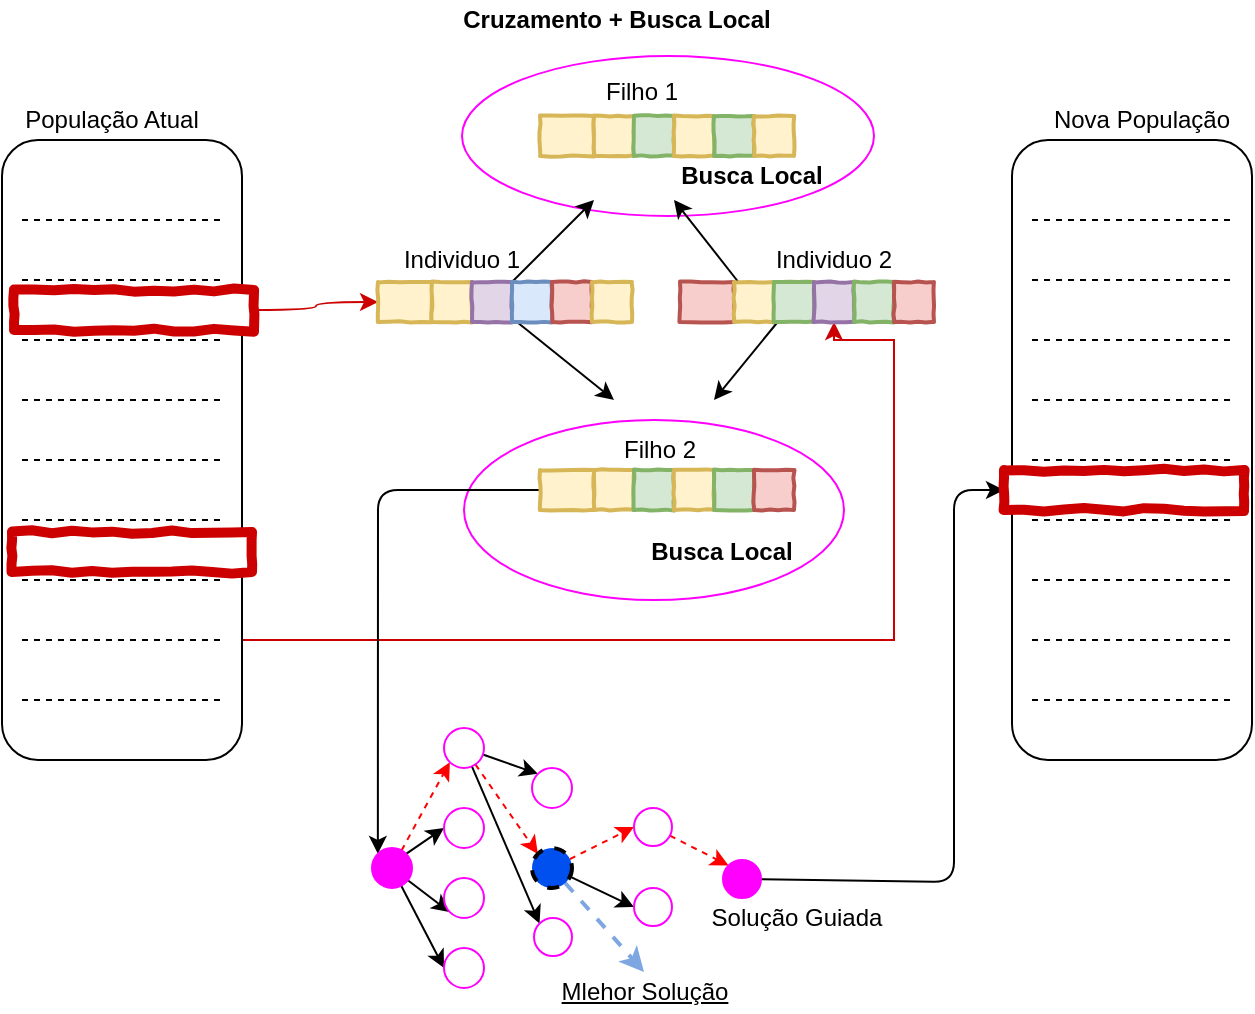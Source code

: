 <mxfile version="13.1.3">
    <diagram id="6hGFLwfOUW9BJ-s0fimq" name="Page-1">
        <mxGraphModel dx="820" dy="490" grid="1" gridSize="10" guides="1" tooltips="1" connect="1" arrows="1" fold="1" page="1" pageScale="1" pageWidth="827" pageHeight="1169" math="0" shadow="0">
            <root>
                <mxCell id="0"/>
                <mxCell id="1" parent="0"/>
                <mxCell id="91" value="" style="ellipse;whiteSpace=wrap;html=1;strokeColor=#FF00FF;strokeWidth=1;fillColor=#FFFFFF;gradientColor=none;" parent="1" vertex="1">
                    <mxGeometry x="314" y="118" width="206" height="80" as="geometry"/>
                </mxCell>
                <mxCell id="86" value="" style="ellipse;whiteSpace=wrap;html=1;strokeColor=#FF00FF;strokeWidth=1;fillColor=#FFFFFF;gradientColor=none;" parent="1" vertex="1">
                    <mxGeometry x="315" y="300" width="190" height="90" as="geometry"/>
                </mxCell>
                <mxCell id="78" style="edgeStyle=orthogonalEdgeStyle;rounded=0;orthogonalLoop=1;jettySize=auto;html=1;exitX=1;exitY=0.25;exitDx=0;exitDy=0;entryX=0.5;entryY=1;entryDx=0;entryDy=0;strokeColor=#CC0000;" parent="1" source="75" target="61" edge="1">
                    <mxGeometry relative="1" as="geometry">
                        <Array as="points">
                            <mxPoint x="185" y="410"/>
                            <mxPoint x="530" y="410"/>
                            <mxPoint x="530" y="260"/>
                            <mxPoint x="500" y="260"/>
                        </Array>
                    </mxGeometry>
                </mxCell>
                <mxCell id="2" value="" style="rounded=1;whiteSpace=wrap;html=1;" parent="1" vertex="1">
                    <mxGeometry x="84" y="160" width="120" height="310" as="geometry"/>
                </mxCell>
                <mxCell id="3" value="" style="endArrow=none;dashed=1;html=1;" parent="1" edge="1">
                    <mxGeometry width="50" height="50" relative="1" as="geometry">
                        <mxPoint x="94" y="200" as="sourcePoint"/>
                        <mxPoint x="194" y="200" as="targetPoint"/>
                    </mxGeometry>
                </mxCell>
                <mxCell id="4" value="" style="endArrow=none;dashed=1;html=1;" parent="1" edge="1">
                    <mxGeometry width="50" height="50" relative="1" as="geometry">
                        <mxPoint x="94" y="230" as="sourcePoint"/>
                        <mxPoint x="194" y="230" as="targetPoint"/>
                    </mxGeometry>
                </mxCell>
                <mxCell id="5" value="" style="endArrow=none;dashed=1;html=1;" parent="1" edge="1">
                    <mxGeometry width="50" height="50" relative="1" as="geometry">
                        <mxPoint x="94" y="260" as="sourcePoint"/>
                        <mxPoint x="194" y="260" as="targetPoint"/>
                    </mxGeometry>
                </mxCell>
                <mxCell id="6" value="" style="endArrow=none;dashed=1;html=1;" parent="1" edge="1">
                    <mxGeometry width="50" height="50" relative="1" as="geometry">
                        <mxPoint x="94" y="290" as="sourcePoint"/>
                        <mxPoint x="194" y="290" as="targetPoint"/>
                    </mxGeometry>
                </mxCell>
                <mxCell id="7" value="População Atual" style="text;html=1;strokeColor=none;fillColor=none;align=center;verticalAlign=middle;whiteSpace=wrap;rounded=0;" parent="1" vertex="1">
                    <mxGeometry x="94" y="140" width="90" height="20" as="geometry"/>
                </mxCell>
                <mxCell id="16" value="" style="endArrow=none;dashed=1;html=1;" parent="1" edge="1">
                    <mxGeometry width="50" height="50" relative="1" as="geometry">
                        <mxPoint x="94" y="320" as="sourcePoint"/>
                        <mxPoint x="194" y="320" as="targetPoint"/>
                    </mxGeometry>
                </mxCell>
                <mxCell id="17" value="" style="endArrow=none;dashed=1;html=1;" parent="1" edge="1">
                    <mxGeometry width="50" height="50" relative="1" as="geometry">
                        <mxPoint x="94" y="350" as="sourcePoint"/>
                        <mxPoint x="194" y="350" as="targetPoint"/>
                    </mxGeometry>
                </mxCell>
                <mxCell id="18" value="" style="endArrow=none;dashed=1;html=1;" parent="1" edge="1">
                    <mxGeometry width="50" height="50" relative="1" as="geometry">
                        <mxPoint x="94" y="380" as="sourcePoint"/>
                        <mxPoint x="194" y="380" as="targetPoint"/>
                    </mxGeometry>
                </mxCell>
                <mxCell id="19" value="" style="endArrow=none;dashed=1;html=1;" parent="1" edge="1">
                    <mxGeometry width="50" height="50" relative="1" as="geometry">
                        <mxPoint x="94" y="410" as="sourcePoint"/>
                        <mxPoint x="194" y="410" as="targetPoint"/>
                    </mxGeometry>
                </mxCell>
                <mxCell id="20" value="" style="endArrow=none;dashed=1;html=1;" parent="1" edge="1">
                    <mxGeometry width="50" height="50" relative="1" as="geometry">
                        <mxPoint x="94" y="440" as="sourcePoint"/>
                        <mxPoint x="194" y="440" as="targetPoint"/>
                    </mxGeometry>
                </mxCell>
                <mxCell id="23" value="" style="rounded=1;whiteSpace=wrap;html=1;" parent="1" vertex="1">
                    <mxGeometry x="589" y="160" width="120" height="310" as="geometry"/>
                </mxCell>
                <mxCell id="24" value="" style="endArrow=none;dashed=1;html=1;" parent="1" edge="1">
                    <mxGeometry width="50" height="50" relative="1" as="geometry">
                        <mxPoint x="599" y="200" as="sourcePoint"/>
                        <mxPoint x="699" y="200" as="targetPoint"/>
                    </mxGeometry>
                </mxCell>
                <mxCell id="25" value="" style="endArrow=none;dashed=1;html=1;" parent="1" edge="1">
                    <mxGeometry width="50" height="50" relative="1" as="geometry">
                        <mxPoint x="599" y="230" as="sourcePoint"/>
                        <mxPoint x="699" y="230" as="targetPoint"/>
                    </mxGeometry>
                </mxCell>
                <mxCell id="26" value="" style="endArrow=none;dashed=1;html=1;" parent="1" edge="1">
                    <mxGeometry width="50" height="50" relative="1" as="geometry">
                        <mxPoint x="599" y="260" as="sourcePoint"/>
                        <mxPoint x="699" y="260" as="targetPoint"/>
                    </mxGeometry>
                </mxCell>
                <mxCell id="27" value="" style="endArrow=none;dashed=1;html=1;" parent="1" edge="1">
                    <mxGeometry width="50" height="50" relative="1" as="geometry">
                        <mxPoint x="599" y="290" as="sourcePoint"/>
                        <mxPoint x="699" y="290" as="targetPoint"/>
                    </mxGeometry>
                </mxCell>
                <mxCell id="28" value="Nova População" style="text;html=1;strokeColor=none;fillColor=none;align=center;verticalAlign=middle;whiteSpace=wrap;rounded=0;" parent="1" vertex="1">
                    <mxGeometry x="599" y="140" width="110" height="20" as="geometry"/>
                </mxCell>
                <mxCell id="29" value="" style="endArrow=none;dashed=1;html=1;" parent="1" edge="1">
                    <mxGeometry width="50" height="50" relative="1" as="geometry">
                        <mxPoint x="599" y="320" as="sourcePoint"/>
                        <mxPoint x="699" y="320" as="targetPoint"/>
                    </mxGeometry>
                </mxCell>
                <mxCell id="30" value="" style="endArrow=none;dashed=1;html=1;" parent="1" edge="1">
                    <mxGeometry width="50" height="50" relative="1" as="geometry">
                        <mxPoint x="599" y="350" as="sourcePoint"/>
                        <mxPoint x="699" y="350" as="targetPoint"/>
                    </mxGeometry>
                </mxCell>
                <mxCell id="31" value="" style="endArrow=none;dashed=1;html=1;" parent="1" edge="1">
                    <mxGeometry width="50" height="50" relative="1" as="geometry">
                        <mxPoint x="599" y="380" as="sourcePoint"/>
                        <mxPoint x="699" y="380" as="targetPoint"/>
                    </mxGeometry>
                </mxCell>
                <mxCell id="32" value="" style="endArrow=none;dashed=1;html=1;" parent="1" edge="1">
                    <mxGeometry width="50" height="50" relative="1" as="geometry">
                        <mxPoint x="599" y="410" as="sourcePoint"/>
                        <mxPoint x="699" y="410" as="targetPoint"/>
                    </mxGeometry>
                </mxCell>
                <mxCell id="33" value="" style="endArrow=none;dashed=1;html=1;" parent="1" edge="1">
                    <mxGeometry width="50" height="50" relative="1" as="geometry">
                        <mxPoint x="599" y="440" as="sourcePoint"/>
                        <mxPoint x="699" y="440" as="targetPoint"/>
                    </mxGeometry>
                </mxCell>
                <mxCell id="79" style="edgeStyle=orthogonalEdgeStyle;curved=1;rounded=0;orthogonalLoop=1;jettySize=auto;html=1;exitX=1;exitY=0.5;exitDx=0;exitDy=0;entryX=0;entryY=0.5;entryDx=0;entryDy=0;strokeColor=#CC0000;" parent="1" source="35" target="52" edge="1">
                    <mxGeometry relative="1" as="geometry"/>
                </mxCell>
                <mxCell id="35" value="" style="html=1;whiteSpace=wrap;comic=1;strokeWidth=5;fontFamily=Comic Sans MS;fontStyle=1;fillColor=#FFFFFF;strokeColor=#CC0000;fontColor=#ffffff;" parent="1" vertex="1">
                    <mxGeometry x="90" y="235" width="120" height="20" as="geometry"/>
                </mxCell>
                <mxCell id="124" style="edgeStyle=none;rounded=1;orthogonalLoop=1;jettySize=auto;html=1;entryX=0;entryY=0;entryDx=0;entryDy=0;strokeColor=#000000;strokeWidth=1;" edge="1" parent="1" source="39" target="95">
                    <mxGeometry relative="1" as="geometry">
                        <Array as="points">
                            <mxPoint x="272" y="335"/>
                        </Array>
                    </mxGeometry>
                </mxCell>
                <mxCell id="39" value="" style="html=1;whiteSpace=wrap;comic=1;strokeWidth=2;fontFamily=Comic Sans MS;fontStyle=1;fillColor=#fff2cc;strokeColor=#d6b656;" parent="1" vertex="1">
                    <mxGeometry x="353" y="325" width="27" height="20" as="geometry"/>
                </mxCell>
                <mxCell id="47" value="" style="html=1;whiteSpace=wrap;comic=1;strokeWidth=2;fontFamily=Comic Sans MS;fontStyle=1;fillColor=#fff2cc;strokeColor=#d6b656;" parent="1" vertex="1">
                    <mxGeometry x="380" y="325" width="20" height="20" as="geometry"/>
                </mxCell>
                <mxCell id="48" value="" style="html=1;whiteSpace=wrap;comic=1;strokeWidth=2;fontFamily=Comic Sans MS;fontStyle=1;fillColor=#d5e8d4;strokeColor=#82b366;" parent="1" vertex="1">
                    <mxGeometry x="400" y="325" width="20" height="20" as="geometry"/>
                </mxCell>
                <mxCell id="49" value="" style="html=1;whiteSpace=wrap;comic=1;strokeWidth=2;fontFamily=Comic Sans MS;fontStyle=1;fillColor=#fff2cc;strokeColor=#d6b656;" parent="1" vertex="1">
                    <mxGeometry x="420" y="325" width="20" height="20" as="geometry"/>
                </mxCell>
                <mxCell id="50" value="" style="html=1;whiteSpace=wrap;comic=1;strokeWidth=2;fontFamily=Comic Sans MS;fontStyle=1;fillColor=#d5e8d4;strokeColor=#82b366;" parent="1" vertex="1">
                    <mxGeometry x="440" y="325" width="20" height="20" as="geometry"/>
                </mxCell>
                <mxCell id="51" value="" style="html=1;whiteSpace=wrap;comic=1;strokeWidth=2;fontFamily=Comic Sans MS;fontStyle=1;fillColor=#f8cecc;strokeColor=#b85450;" parent="1" vertex="1">
                    <mxGeometry x="460" y="325" width="20" height="20" as="geometry"/>
                </mxCell>
                <mxCell id="52" value="" style="html=1;whiteSpace=wrap;comic=1;strokeWidth=2;fontFamily=Comic Sans MS;fontStyle=1;fillColor=#fff2cc;strokeColor=#d6b656;" parent="1" vertex="1">
                    <mxGeometry x="272" y="231" width="27" height="20" as="geometry"/>
                </mxCell>
                <mxCell id="53" value="" style="html=1;whiteSpace=wrap;comic=1;strokeWidth=2;fontFamily=Comic Sans MS;fontStyle=1;fillColor=#fff2cc;strokeColor=#d6b656;" parent="1" vertex="1">
                    <mxGeometry x="299" y="231" width="20" height="20" as="geometry"/>
                </mxCell>
                <mxCell id="81" style="edgeStyle=none;rounded=0;orthogonalLoop=1;jettySize=auto;html=1;strokeColor=#000000;" parent="1" source="54" edge="1">
                    <mxGeometry relative="1" as="geometry">
                        <mxPoint x="390" y="290" as="targetPoint"/>
                    </mxGeometry>
                </mxCell>
                <mxCell id="82" style="edgeStyle=none;rounded=0;orthogonalLoop=1;jettySize=auto;html=1;strokeColor=#000000;" parent="1" source="54" edge="1">
                    <mxGeometry relative="1" as="geometry">
                        <mxPoint x="380" y="190" as="targetPoint"/>
                    </mxGeometry>
                </mxCell>
                <mxCell id="54" value="" style="html=1;whiteSpace=wrap;comic=1;strokeWidth=2;fontFamily=Comic Sans MS;fontStyle=1;fillColor=#e1d5e7;strokeColor=#9673a6;" parent="1" vertex="1">
                    <mxGeometry x="319" y="231" width="20" height="20" as="geometry"/>
                </mxCell>
                <mxCell id="55" value="" style="html=1;whiteSpace=wrap;comic=1;strokeWidth=2;fontFamily=Comic Sans MS;fontStyle=1;fillColor=#dae8fc;strokeColor=#6c8ebf;" parent="1" vertex="1">
                    <mxGeometry x="339" y="231" width="20" height="20" as="geometry"/>
                </mxCell>
                <mxCell id="56" value="" style="html=1;whiteSpace=wrap;comic=1;strokeWidth=2;fontFamily=Comic Sans MS;fontStyle=1;fillColor=#f8cecc;strokeColor=#b85450;" parent="1" vertex="1">
                    <mxGeometry x="359" y="231" width="20" height="20" as="geometry"/>
                </mxCell>
                <mxCell id="57" value="" style="html=1;whiteSpace=wrap;comic=1;strokeWidth=2;fontFamily=Comic Sans MS;fontStyle=1;fillColor=#fff2cc;strokeColor=#d6b656;" parent="1" vertex="1">
                    <mxGeometry x="379" y="231" width="20" height="20" as="geometry"/>
                </mxCell>
                <mxCell id="58" value="" style="html=1;whiteSpace=wrap;comic=1;strokeWidth=2;fontFamily=Comic Sans MS;fontStyle=1;fillColor=#f8cecc;strokeColor=#b85450;" parent="1" vertex="1">
                    <mxGeometry x="423" y="231" width="27" height="20" as="geometry"/>
                </mxCell>
                <mxCell id="83" style="edgeStyle=none;rounded=0;orthogonalLoop=1;jettySize=auto;html=1;strokeColor=#000000;" parent="1" source="59" edge="1">
                    <mxGeometry relative="1" as="geometry">
                        <mxPoint x="420" y="190" as="targetPoint"/>
                    </mxGeometry>
                </mxCell>
                <mxCell id="59" value="" style="html=1;whiteSpace=wrap;comic=1;strokeWidth=2;fontFamily=Comic Sans MS;fontStyle=1;fillColor=#fff2cc;strokeColor=#d6b656;" parent="1" vertex="1">
                    <mxGeometry x="450" y="231" width="20" height="20" as="geometry"/>
                </mxCell>
                <mxCell id="80" style="edgeStyle=none;rounded=0;orthogonalLoop=1;jettySize=auto;html=1;strokeColor=#000000;" parent="1" source="60" edge="1">
                    <mxGeometry relative="1" as="geometry">
                        <mxPoint x="440" y="290" as="targetPoint"/>
                    </mxGeometry>
                </mxCell>
                <mxCell id="60" value="" style="html=1;whiteSpace=wrap;comic=1;strokeWidth=2;fontFamily=Comic Sans MS;fontStyle=1;fillColor=#d5e8d4;strokeColor=#82b366;" parent="1" vertex="1">
                    <mxGeometry x="470" y="231" width="20" height="20" as="geometry"/>
                </mxCell>
                <mxCell id="61" value="" style="html=1;whiteSpace=wrap;comic=1;strokeWidth=2;fontFamily=Comic Sans MS;fontStyle=1;fillColor=#e1d5e7;strokeColor=#9673a6;" parent="1" vertex="1">
                    <mxGeometry x="490" y="231" width="20" height="20" as="geometry"/>
                </mxCell>
                <mxCell id="62" value="" style="html=1;whiteSpace=wrap;comic=1;strokeWidth=2;fontFamily=Comic Sans MS;fontStyle=1;fillColor=#d5e8d4;strokeColor=#82b366;" parent="1" vertex="1">
                    <mxGeometry x="510" y="231" width="20" height="20" as="geometry"/>
                </mxCell>
                <mxCell id="63" value="" style="html=1;whiteSpace=wrap;comic=1;strokeWidth=2;fontFamily=Comic Sans MS;fontStyle=1;fillColor=#f8cecc;strokeColor=#b85450;" parent="1" vertex="1">
                    <mxGeometry x="530" y="231" width="20" height="20" as="geometry"/>
                </mxCell>
                <mxCell id="64" value="" style="html=1;whiteSpace=wrap;comic=1;strokeWidth=2;fontFamily=Comic Sans MS;fontStyle=1;fillColor=#fff2cc;strokeColor=#d6b656;" parent="1" vertex="1">
                    <mxGeometry x="353" y="148" width="27" height="20" as="geometry"/>
                </mxCell>
                <mxCell id="65" value="" style="html=1;whiteSpace=wrap;comic=1;strokeWidth=2;fontFamily=Comic Sans MS;fontStyle=1;fillColor=#fff2cc;strokeColor=#d6b656;" parent="1" vertex="1">
                    <mxGeometry x="380" y="148" width="20" height="20" as="geometry"/>
                </mxCell>
                <mxCell id="66" value="" style="html=1;whiteSpace=wrap;comic=1;strokeWidth=2;fontFamily=Comic Sans MS;fontStyle=1;fillColor=#d5e8d4;strokeColor=#82b366;" parent="1" vertex="1">
                    <mxGeometry x="400" y="148" width="20" height="20" as="geometry"/>
                </mxCell>
                <mxCell id="67" value="" style="html=1;whiteSpace=wrap;comic=1;strokeWidth=2;fontFamily=Comic Sans MS;fontStyle=1;fillColor=#fff2cc;strokeColor=#d6b656;" parent="1" vertex="1">
                    <mxGeometry x="420" y="148" width="20" height="20" as="geometry"/>
                </mxCell>
                <mxCell id="68" value="" style="html=1;whiteSpace=wrap;comic=1;strokeWidth=2;fontFamily=Comic Sans MS;fontStyle=1;fillColor=#d5e8d4;strokeColor=#82b366;" parent="1" vertex="1">
                    <mxGeometry x="440" y="148" width="20" height="20" as="geometry"/>
                </mxCell>
                <mxCell id="69" value="" style="html=1;whiteSpace=wrap;comic=1;strokeWidth=2;fontFamily=Comic Sans MS;fontStyle=1;fillColor=#fff2cc;strokeColor=#d6b656;" parent="1" vertex="1">
                    <mxGeometry x="460" y="148" width="20" height="20" as="geometry"/>
                </mxCell>
                <mxCell id="73" value="Individuo 1" style="text;html=1;strokeColor=none;fillColor=none;align=center;verticalAlign=middle;whiteSpace=wrap;rounded=0;" parent="1" vertex="1">
                    <mxGeometry x="269" y="210" width="90" height="20" as="geometry"/>
                </mxCell>
                <mxCell id="74" value="Individuo 2" style="text;html=1;strokeColor=none;fillColor=none;align=center;verticalAlign=middle;whiteSpace=wrap;rounded=0;" parent="1" vertex="1">
                    <mxGeometry x="455" y="210" width="90" height="20" as="geometry"/>
                </mxCell>
                <mxCell id="75" value="" style="html=1;whiteSpace=wrap;comic=1;strokeWidth=5;fontFamily=Comic Sans MS;fontStyle=1;fillColor=#FFFFFF;strokeColor=#CC0000;fontColor=#ffffff;" parent="1" vertex="1">
                    <mxGeometry x="89" y="356" width="120" height="20" as="geometry"/>
                </mxCell>
                <mxCell id="84" value="&lt;b&gt;Busca Local&lt;/b&gt;&lt;span style=&quot;color: rgba(0 , 0 , 0 , 0) ; font-family: monospace ; font-size: 0px&quot;&gt;%3CmxGraphModel%3E%3Croot%3E%3CmxCell%20id%3D%220%22%2F%3E%3CmxCell%20id%3D%221%22%20parent%3D%220%22%2F%3E%3CmxCell%20id%3D%222%22%20value%3D%22Filho%202%22%20style%3D%22text%3Bhtml%3D1%3BstrokeColor%3Dnone%3BfillColor%3Dnone%3Balign%3Dcenter%3BverticalAlign%3Dmiddle%3BwhiteSpace%3Dwrap%3Brounded%3D0%3B%22%20vertex%3D%221%22%20parent%3D%221%22%3E%3CmxGeometry%20x%3D%22345%22%20y%3D%22325%22%20width%3D%2290%22%20height%3D%2220%22%20as%3D%22geometry%22%2F%3E%3C%2FmxCell%3E%3C%2Froot%3E%3C%2FmxGraphModel%3E&lt;/span&gt;" style="text;html=1;strokeColor=none;fillColor=none;align=center;verticalAlign=middle;whiteSpace=wrap;rounded=0;" parent="1" vertex="1">
                    <mxGeometry x="399" y="356" width="90" height="20" as="geometry"/>
                </mxCell>
                <mxCell id="85" value="Filho 1" style="text;html=1;strokeColor=none;fillColor=none;align=center;verticalAlign=middle;whiteSpace=wrap;rounded=0;" parent="1" vertex="1">
                    <mxGeometry x="359" y="126" width="90" height="20" as="geometry"/>
                </mxCell>
                <mxCell id="90" value="&lt;b&gt;Busca Local&lt;/b&gt;&lt;span style=&quot;color: rgba(0 , 0 , 0 , 0) ; font-family: monospace ; font-size: 0px&quot;&gt;%3CmxGraphModel%3E%3Croot%3E%3CmxCell%20id%3D%220%22%2F%3E%3CmxCell%20id%3D%221%22%20parent%3D%220%22%2F%3E%3CmxCell%20id%3D%222%22%20value%3D%22Filho%202%22%20style%3D%22text%3Bhtml%3D1%3BstrokeColor%3Dnone%3BfillColor%3Dnone%3Balign%3Dcenter%3BverticalAlign%3Dmiddle%3BwhiteSpace%3Dwrap%3Brounded%3D0%3B%22%20vertex%3D%221%22%20parent%3D%221%22%3E%3CmxGeometry%20x%3D%22345%22%20y%3D%22325%22%20width%3D%2290%22%20height%3D%2220%22%20as%3D%22geometry%22%2F%3E%3C%2FmxCell%3E%3C%2Froot%3E%3C%2FmxGraphModel%3E&lt;/span&gt;" style="text;html=1;strokeColor=none;fillColor=none;align=center;verticalAlign=middle;whiteSpace=wrap;rounded=0;" parent="1" vertex="1">
                    <mxGeometry x="414" y="168" width="90" height="20" as="geometry"/>
                </mxCell>
                <mxCell id="92" value="Filho 2" style="text;html=1;strokeColor=none;fillColor=none;align=center;verticalAlign=middle;whiteSpace=wrap;rounded=0;" parent="1" vertex="1">
                    <mxGeometry x="368" y="305" width="90" height="20" as="geometry"/>
                </mxCell>
                <mxCell id="94" value="&lt;b&gt;Cruzamento + Busca Local&lt;/b&gt;" style="text;html=1;strokeColor=none;fillColor=none;align=center;verticalAlign=middle;whiteSpace=wrap;rounded=0;" parent="1" vertex="1">
                    <mxGeometry x="293" y="90" width="197" height="20" as="geometry"/>
                </mxCell>
                <mxCell id="109" style="rounded=0;orthogonalLoop=1;jettySize=auto;html=1;exitX=1;exitY=0;exitDx=0;exitDy=0;entryX=0;entryY=0.5;entryDx=0;entryDy=0;" edge="1" parent="1" source="95" target="98">
                    <mxGeometry relative="1" as="geometry"/>
                </mxCell>
                <mxCell id="110" style="edgeStyle=none;rounded=0;orthogonalLoop=1;jettySize=auto;html=1;entryX=0;entryY=1;entryDx=0;entryDy=0;strokeColor=#FF0000;dashed=1;" edge="1" parent="1" source="95" target="99">
                    <mxGeometry relative="1" as="geometry"/>
                </mxCell>
                <mxCell id="111" style="edgeStyle=none;rounded=0;orthogonalLoop=1;jettySize=auto;html=1;entryX=0;entryY=0.5;entryDx=0;entryDy=0;" edge="1" parent="1" source="95" target="96">
                    <mxGeometry relative="1" as="geometry"/>
                </mxCell>
                <mxCell id="112" style="edgeStyle=none;rounded=0;orthogonalLoop=1;jettySize=auto;html=1;entryX=0;entryY=1;entryDx=0;entryDy=0;" edge="1" parent="1" source="95" target="97">
                    <mxGeometry relative="1" as="geometry"/>
                </mxCell>
                <mxCell id="95" value="" style="ellipse;whiteSpace=wrap;html=1;aspect=fixed;strokeColor=#FF00FF;strokeWidth=1;fillColor=#FF00FF;gradientColor=none;" parent="1" vertex="1">
                    <mxGeometry x="269" y="514" width="20" height="20" as="geometry"/>
                </mxCell>
                <mxCell id="96" value="" style="ellipse;whiteSpace=wrap;html=1;aspect=fixed;strokeColor=#FF00FF;strokeWidth=1;fillColor=#FFFFFF;gradientColor=none;" parent="1" vertex="1">
                    <mxGeometry x="305" y="564" width="20" height="20" as="geometry"/>
                </mxCell>
                <mxCell id="97" value="" style="ellipse;whiteSpace=wrap;html=1;aspect=fixed;strokeColor=#FF00FF;strokeWidth=1;fillColor=#FFFFFF;gradientColor=none;" parent="1" vertex="1">
                    <mxGeometry x="305" y="529" width="20" height="20" as="geometry"/>
                </mxCell>
                <mxCell id="98" value="" style="ellipse;whiteSpace=wrap;html=1;aspect=fixed;strokeColor=#FF00FF;strokeWidth=1;fillColor=#FFFFFF;gradientColor=none;" parent="1" vertex="1">
                    <mxGeometry x="305" y="494" width="20" height="20" as="geometry"/>
                </mxCell>
                <mxCell id="113" style="edgeStyle=none;rounded=0;orthogonalLoop=1;jettySize=auto;html=1;entryX=0;entryY=0;entryDx=0;entryDy=0;" edge="1" parent="1" source="99" target="100">
                    <mxGeometry relative="1" as="geometry"/>
                </mxCell>
                <mxCell id="114" style="edgeStyle=none;rounded=0;orthogonalLoop=1;jettySize=auto;html=1;entryX=0;entryY=0;entryDx=0;entryDy=0;fillColor=#f8cecc;strokeColor=#FF0000;strokeWidth=1;dashed=1;" edge="1" parent="1" source="99" target="101">
                    <mxGeometry relative="1" as="geometry"/>
                </mxCell>
                <mxCell id="115" style="edgeStyle=none;rounded=0;orthogonalLoop=1;jettySize=auto;html=1;entryX=0;entryY=0;entryDx=0;entryDy=0;" edge="1" parent="1" source="99" target="102">
                    <mxGeometry relative="1" as="geometry"/>
                </mxCell>
                <mxCell id="99" value="" style="ellipse;whiteSpace=wrap;html=1;aspect=fixed;strokeColor=#FF00FF;strokeWidth=1;fillColor=#FFFFFF;gradientColor=none;" parent="1" vertex="1">
                    <mxGeometry x="305" y="454" width="20" height="20" as="geometry"/>
                </mxCell>
                <mxCell id="100" value="" style="ellipse;whiteSpace=wrap;html=1;aspect=fixed;strokeColor=#FF00FF;strokeWidth=1;fillColor=#FFFFFF;gradientColor=none;" parent="1" vertex="1">
                    <mxGeometry x="349" y="474" width="20" height="20" as="geometry"/>
                </mxCell>
                <mxCell id="116" style="edgeStyle=none;rounded=0;orthogonalLoop=1;jettySize=auto;html=1;entryX=0;entryY=0.5;entryDx=0;entryDy=0;strokeColor=#FF0000;dashed=1;" edge="1" parent="1" source="101" target="104">
                    <mxGeometry relative="1" as="geometry"/>
                </mxCell>
                <mxCell id="117" style="edgeStyle=none;rounded=0;orthogonalLoop=1;jettySize=auto;html=1;entryX=0;entryY=0.5;entryDx=0;entryDy=0;" edge="1" parent="1" source="101" target="103">
                    <mxGeometry relative="1" as="geometry"/>
                </mxCell>
                <mxCell id="121" style="edgeStyle=none;rounded=1;orthogonalLoop=1;jettySize=auto;html=1;entryX=0.5;entryY=0;entryDx=0;entryDy=0;strokeColor=#7EA6E0;strokeWidth=2;dashed=1;" edge="1" parent="1" source="101" target="119">
                    <mxGeometry relative="1" as="geometry"/>
                </mxCell>
                <mxCell id="101" value="" style="ellipse;whiteSpace=wrap;html=1;aspect=fixed;strokeColor=#000000;strokeWidth=2;fillColor=#0050ef;dashed=1;fontColor=#ffffff;gradientColor=none;" parent="1" vertex="1">
                    <mxGeometry x="349" y="514" width="20" height="20" as="geometry"/>
                </mxCell>
                <mxCell id="102" value="" style="ellipse;whiteSpace=wrap;html=1;aspect=fixed;strokeColor=#FF00FF;strokeWidth=1;fillColor=#FFFFFF;gradientColor=none;" parent="1" vertex="1">
                    <mxGeometry x="350" y="549" width="19" height="19" as="geometry"/>
                </mxCell>
                <mxCell id="103" value="" style="ellipse;whiteSpace=wrap;html=1;aspect=fixed;strokeColor=#FF00FF;strokeWidth=1;fillColor=#FFFFFF;gradientColor=none;" parent="1" vertex="1">
                    <mxGeometry x="400" y="534" width="19" height="19" as="geometry"/>
                </mxCell>
                <mxCell id="118" style="edgeStyle=none;rounded=0;orthogonalLoop=1;jettySize=auto;html=1;entryX=0;entryY=0;entryDx=0;entryDy=0;strokeColor=#FF0000;dashed=1;" edge="1" parent="1" source="104" target="106">
                    <mxGeometry relative="1" as="geometry"/>
                </mxCell>
                <mxCell id="104" value="" style="ellipse;whiteSpace=wrap;html=1;aspect=fixed;strokeColor=#FF00FF;strokeWidth=1;fillColor=#FFFFFF;gradientColor=none;" parent="1" vertex="1">
                    <mxGeometry x="400" y="494" width="19" height="19" as="geometry"/>
                </mxCell>
                <mxCell id="126" style="edgeStyle=none;rounded=1;orthogonalLoop=1;jettySize=auto;html=1;entryX=0;entryY=0.5;entryDx=0;entryDy=0;strokeColor=#000000;strokeWidth=1;" edge="1" parent="1" source="106" target="107">
                    <mxGeometry relative="1" as="geometry">
                        <Array as="points">
                            <mxPoint x="560" y="531"/>
                            <mxPoint x="560" y="335"/>
                        </Array>
                    </mxGeometry>
                </mxCell>
                <mxCell id="106" value="" style="ellipse;whiteSpace=wrap;html=1;aspect=fixed;strokeColor=#FF00FF;strokeWidth=1;fillColor=#FF00FF;gradientColor=none;" parent="1" vertex="1">
                    <mxGeometry x="444.5" y="520" width="19" height="19" as="geometry"/>
                </mxCell>
                <mxCell id="107" value="" style="html=1;whiteSpace=wrap;comic=1;strokeWidth=5;fontFamily=Comic Sans MS;fontStyle=1;fillColor=#FFFFFF;strokeColor=#CC0000;fontColor=#ffffff;" vertex="1" parent="1">
                    <mxGeometry x="585" y="325" width="120" height="20" as="geometry"/>
                </mxCell>
                <mxCell id="119" value="&lt;u&gt;Mlehor Solução&lt;/u&gt;" style="text;html=1;strokeColor=none;fillColor=none;align=center;verticalAlign=middle;whiteSpace=wrap;rounded=0;" vertex="1" parent="1">
                    <mxGeometry x="346.5" y="576" width="117" height="20" as="geometry"/>
                </mxCell>
                <mxCell id="125" value="Solução Guiada" style="text;html=1;strokeColor=none;fillColor=none;align=center;verticalAlign=middle;whiteSpace=wrap;rounded=0;" vertex="1" parent="1">
                    <mxGeometry x="423" y="539" width="117" height="20" as="geometry"/>
                </mxCell>
            </root>
        </mxGraphModel>
    </diagram>
</mxfile>